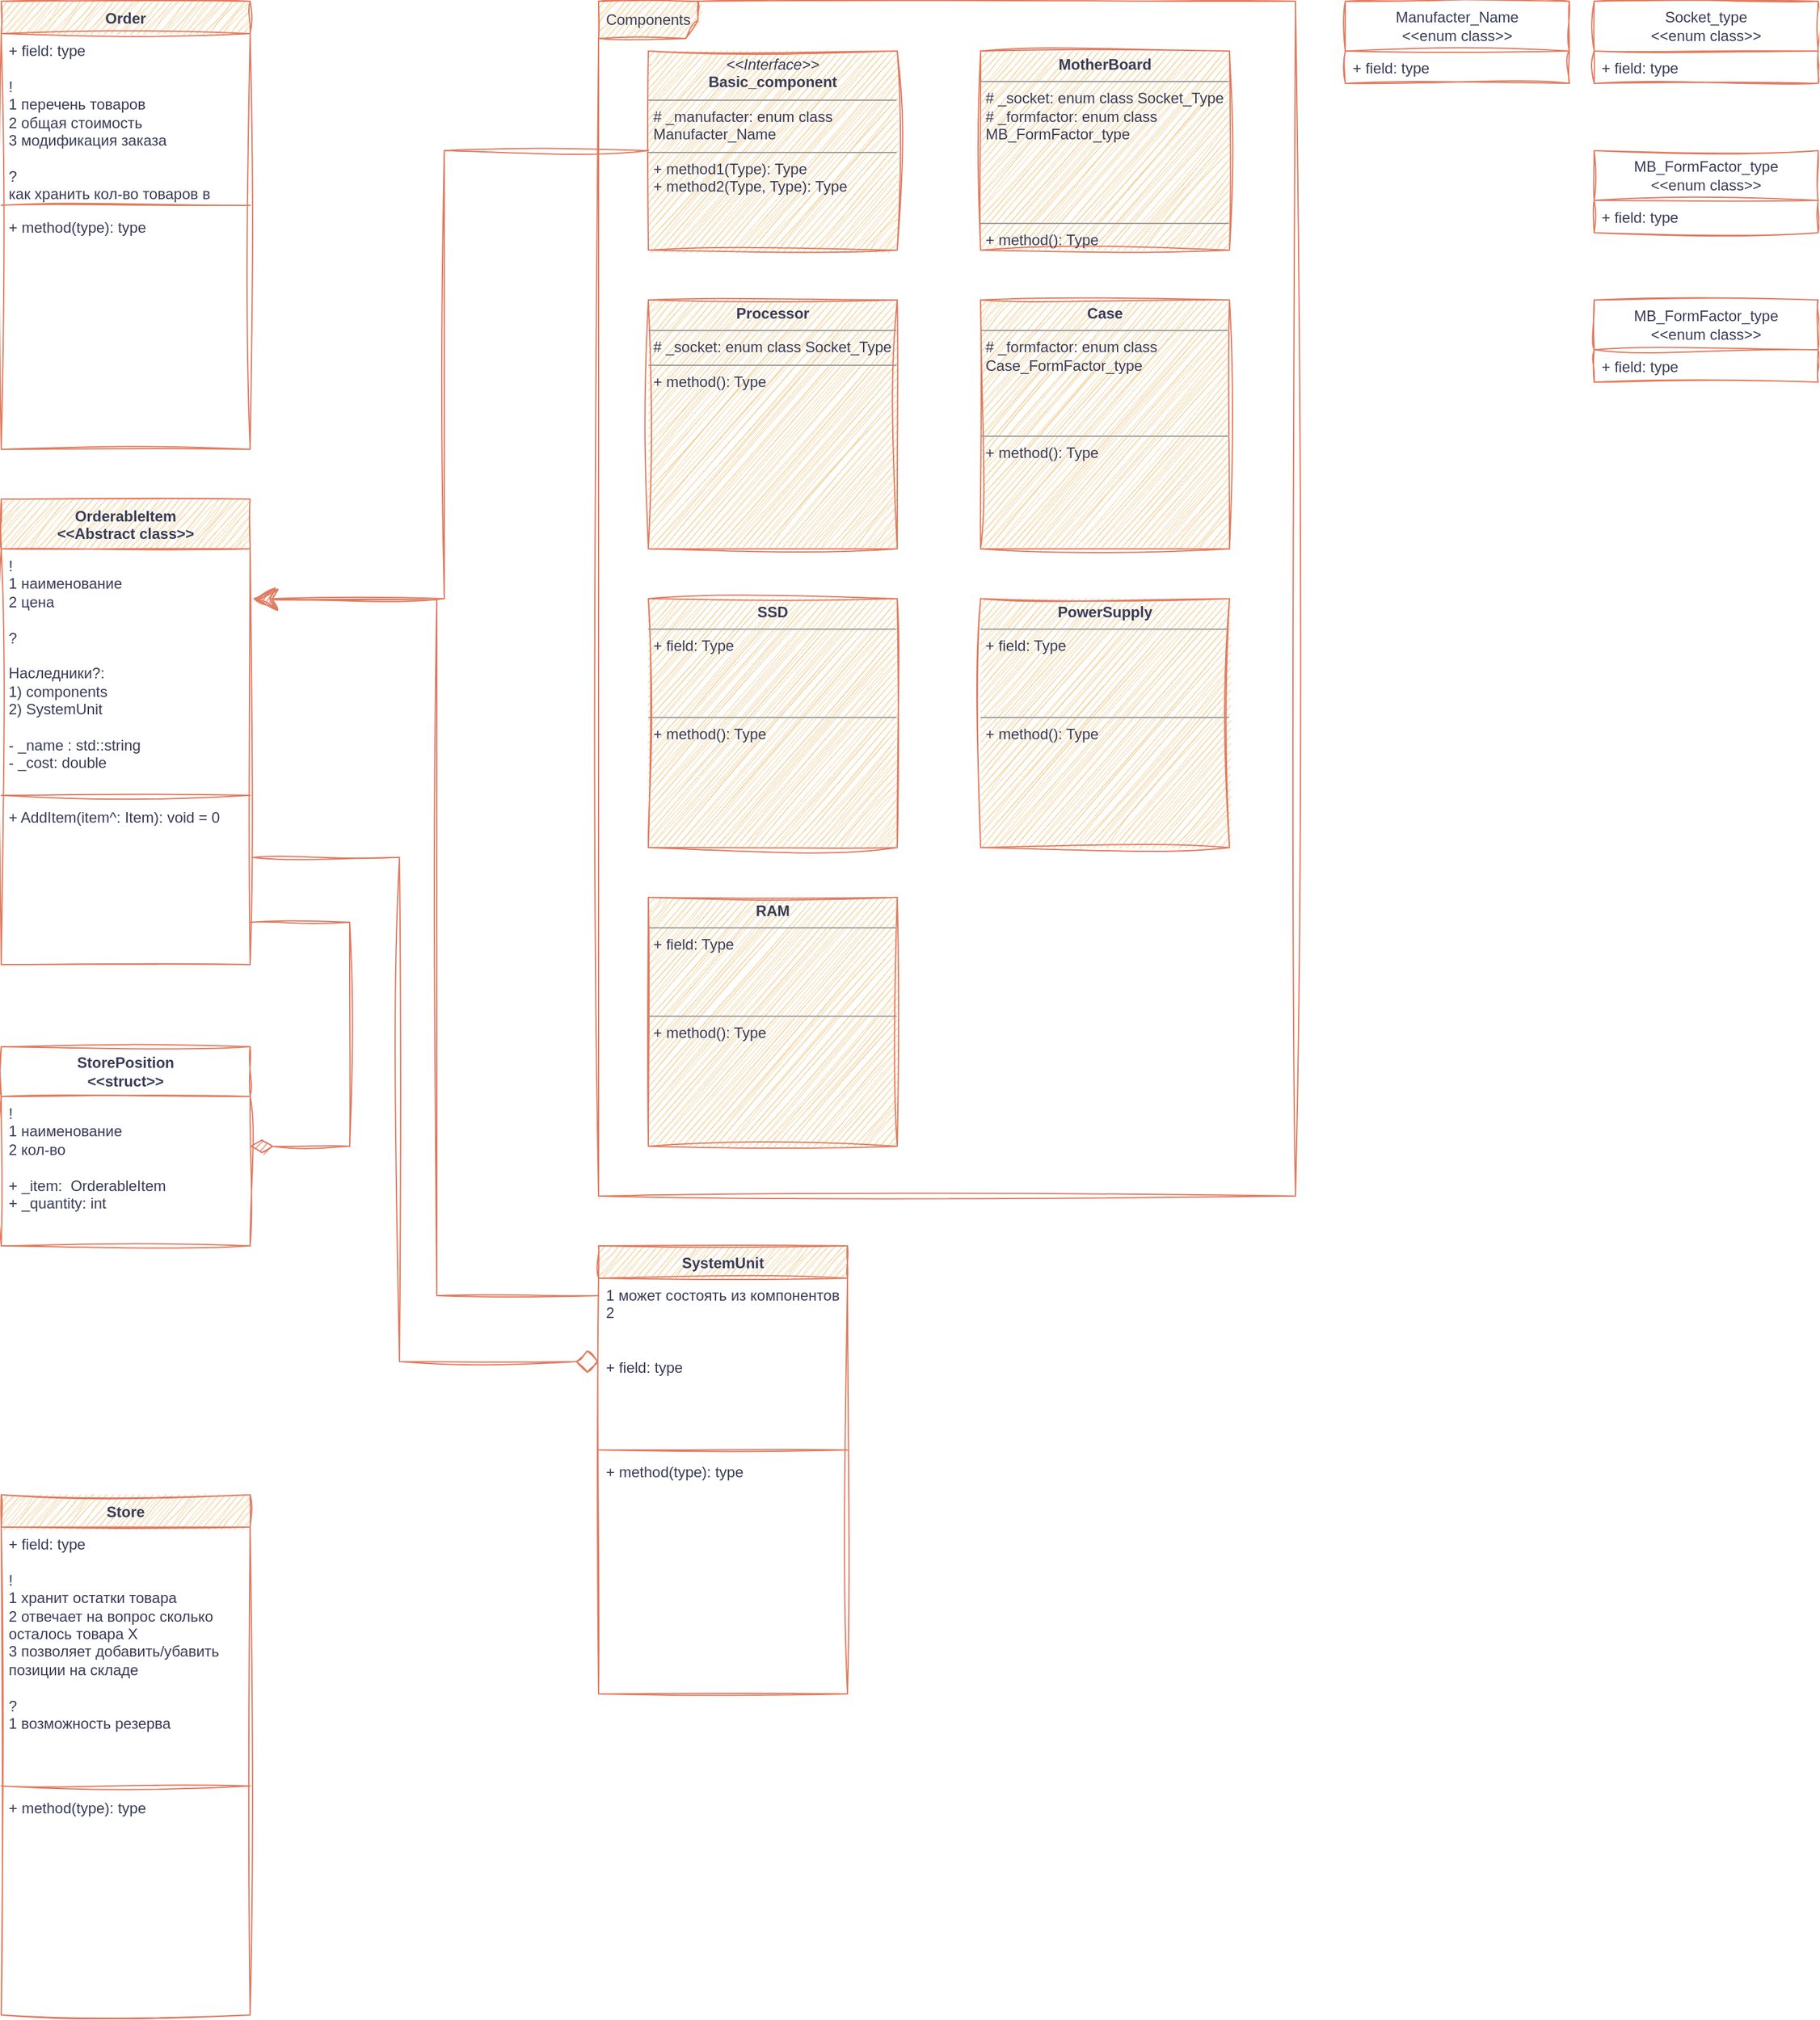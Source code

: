 <mxfile version="21.6.9" type="device">
  <diagram name="Страница — 1" id="ct8XRAHb-_qjnION0fCu">
    <mxGraphModel dx="1434" dy="758" grid="1" gridSize="10" guides="1" tooltips="1" connect="1" arrows="1" fold="1" page="1" pageScale="1" pageWidth="827" pageHeight="1169" math="0" shadow="0">
      <root>
        <mxCell id="0" />
        <mxCell id="1" parent="0" />
        <mxCell id="Ew_sux_9mfvikjaGjjh8-1" value="Components" style="shape=umlFrame;whiteSpace=wrap;html=1;pointerEvents=0;width=80;height=30;sketch=1;curveFitting=1;jiggle=2;labelBackgroundColor=none;fillColor=#F2CC8F;strokeColor=#E07A5F;fontColor=#393C56;" vertex="1" parent="1">
          <mxGeometry x="520" y="40" width="560" height="960" as="geometry" />
        </mxCell>
        <mxCell id="aCvdS3mQkPpRMBMk8112-32" value="" style="edgeStyle=orthogonalEdgeStyle;rounded=0;sketch=1;hachureGap=4;jiggle=2;curveFitting=1;orthogonalLoop=1;jettySize=auto;html=1;strokeColor=#E07A5F;fontFamily=Architects Daughter;fontSource=https%3A%2F%2Ffonts.googleapis.com%2Fcss%3Ffamily%3DArchitects%2BDaughter;fontSize=16;fontColor=#393C56;fillColor=#F2CC8F;entryX=1.01;entryY=0.206;entryDx=0;entryDy=0;entryPerimeter=0;exitX=0;exitY=0.5;exitDx=0;exitDy=0;endSize=16;" edge="1" parent="1" source="Ew_sux_9mfvikjaGjjh8-2" target="aCvdS3mQkPpRMBMk8112-7">
          <mxGeometry relative="1" as="geometry">
            <mxPoint x="260" y="478.878" as="targetPoint" />
            <mxPoint x="596" y="200" as="sourcePoint" />
            <Array as="points">
              <mxPoint x="396" y="160" />
              <mxPoint x="396" y="520" />
            </Array>
          </mxGeometry>
        </mxCell>
        <mxCell id="Ew_sux_9mfvikjaGjjh8-2" value="&lt;p style=&quot;margin:0px;margin-top:4px;text-align:center;&quot;&gt;&lt;i&gt;&amp;lt;&amp;lt;Interface&amp;gt;&amp;gt;&lt;/i&gt;&lt;br&gt;&lt;b&gt;Basic_component&lt;/b&gt;&lt;/p&gt;&lt;hr size=&quot;1&quot;&gt;&lt;p style=&quot;margin:0px;margin-left:4px;&quot;&gt;# _manufacter: enum class Manufacter_Name&lt;br&gt;&lt;/p&gt;&lt;hr size=&quot;1&quot;&gt;&lt;p style=&quot;margin:0px;margin-left:4px;&quot;&gt;+ method1(Type): Type&lt;br&gt;+ method2(Type, Type): Type&lt;/p&gt;" style="verticalAlign=top;align=left;overflow=fill;fontSize=12;fontFamily=Helvetica;html=1;whiteSpace=wrap;sketch=1;curveFitting=1;jiggle=2;labelBackgroundColor=none;fillColor=#F2CC8F;strokeColor=#E07A5F;fontColor=#393C56;" vertex="1" parent="1">
          <mxGeometry x="560" y="80" width="200" height="160" as="geometry" />
        </mxCell>
        <mxCell id="aCvdS3mQkPpRMBMk8112-33" value="" style="edgeStyle=orthogonalEdgeStyle;rounded=0;sketch=1;hachureGap=4;jiggle=2;curveFitting=1;orthogonalLoop=1;jettySize=auto;html=1;strokeColor=#E07A5F;fontFamily=Architects Daughter;fontSource=https%3A%2F%2Ffonts.googleapis.com%2Fcss%3Ffamily%3DArchitects%2BDaughter;fontSize=16;fontColor=#393C56;fillColor=#F2CC8F;entryX=1.02;entryY=0.211;entryDx=0;entryDy=0;entryPerimeter=0;endSize=16;" edge="1" parent="1" source="Ew_sux_9mfvikjaGjjh8-3" target="aCvdS3mQkPpRMBMk8112-7">
          <mxGeometry relative="1" as="geometry">
            <mxPoint x="440" y="1220" as="targetPoint" />
            <Array as="points">
              <mxPoint x="390" y="1080" />
              <mxPoint x="390" y="521" />
            </Array>
          </mxGeometry>
        </mxCell>
        <mxCell id="Ew_sux_9mfvikjaGjjh8-3" value="SystemUnit" style="swimlane;fontStyle=1;align=center;verticalAlign=top;childLayout=stackLayout;horizontal=1;startSize=26;horizontalStack=0;resizeParent=1;resizeParentMax=0;resizeLast=0;collapsible=1;marginBottom=0;whiteSpace=wrap;html=1;sketch=1;curveFitting=1;jiggle=2;labelBackgroundColor=none;fillColor=#F2CC8F;strokeColor=#E07A5F;fontColor=#393C56;" vertex="1" parent="1">
          <mxGeometry x="520" y="1040" width="200" height="360" as="geometry">
            <mxRectangle x="170" y="220" width="100" height="30" as="alternateBounds" />
          </mxGeometry>
        </mxCell>
        <mxCell id="Ew_sux_9mfvikjaGjjh8-4" value="1 может состоять из компонентов&lt;br&gt;2&amp;nbsp;&lt;br&gt;&lt;br&gt;&lt;br&gt;+ field: type&lt;br&gt;" style="text;strokeColor=none;fillColor=none;align=left;verticalAlign=top;spacingLeft=4;spacingRight=4;overflow=hidden;rotatable=0;points=[[0,0.5],[1,0.5]];portConstraint=eastwest;whiteSpace=wrap;html=1;sketch=1;curveFitting=1;jiggle=2;labelBackgroundColor=none;fontColor=#393C56;" vertex="1" parent="Ew_sux_9mfvikjaGjjh8-3">
          <mxGeometry y="26" width="200" height="134" as="geometry" />
        </mxCell>
        <mxCell id="Ew_sux_9mfvikjaGjjh8-5" value="" style="line;strokeWidth=1;fillColor=none;align=left;verticalAlign=middle;spacingTop=-1;spacingLeft=3;spacingRight=3;rotatable=0;labelPosition=right;points=[];portConstraint=eastwest;strokeColor=#E07A5F;sketch=1;curveFitting=1;jiggle=2;labelBackgroundColor=none;fontColor=#393C56;" vertex="1" parent="Ew_sux_9mfvikjaGjjh8-3">
          <mxGeometry y="160" width="200" height="8" as="geometry" />
        </mxCell>
        <mxCell id="Ew_sux_9mfvikjaGjjh8-6" value="+ method(type): type" style="text;strokeColor=none;fillColor=none;align=left;verticalAlign=top;spacingLeft=4;spacingRight=4;overflow=hidden;rotatable=0;points=[[0,0.5],[1,0.5]];portConstraint=eastwest;whiteSpace=wrap;html=1;sketch=1;curveFitting=1;jiggle=2;labelBackgroundColor=none;fontColor=#393C56;" vertex="1" parent="Ew_sux_9mfvikjaGjjh8-3">
          <mxGeometry y="168" width="200" height="192" as="geometry" />
        </mxCell>
        <mxCell id="Ew_sux_9mfvikjaGjjh8-7" value="&lt;p style=&quot;margin:0px;margin-top:4px;text-align:center;&quot;&gt;&lt;b&gt;Processor&lt;/b&gt;&lt;/p&gt;&lt;hr size=&quot;1&quot;&gt;&lt;p style=&quot;margin:0px;margin-left:4px;&quot;&gt;# _socket: enum class Socket_Type&lt;br&gt;&lt;/p&gt;&lt;hr size=&quot;1&quot;&gt;&lt;p style=&quot;margin:0px;margin-left:4px;&quot;&gt;+ method(): Type&lt;/p&gt;" style="verticalAlign=top;align=left;overflow=fill;fontSize=12;fontFamily=Helvetica;html=1;whiteSpace=wrap;sketch=1;curveFitting=1;jiggle=2;labelBackgroundColor=none;fillColor=#F2CC8F;strokeColor=#E07A5F;fontColor=#393C56;" vertex="1" parent="1">
          <mxGeometry x="560" y="280" width="200" height="200" as="geometry" />
        </mxCell>
        <mxCell id="aCvdS3mQkPpRMBMk8112-1" value="&lt;p style=&quot;margin:0px;margin-top:4px;text-align:center;&quot;&gt;&lt;b&gt;SSD&lt;/b&gt;&lt;/p&gt;&lt;hr size=&quot;1&quot;&gt;&lt;p style=&quot;margin:0px;margin-left:4px;&quot;&gt;+ field: Type&lt;/p&gt;&lt;p style=&quot;margin:0px;margin-left:4px;&quot;&gt;&lt;br&gt;&lt;/p&gt;&lt;p style=&quot;margin:0px;margin-left:4px;&quot;&gt;&lt;br&gt;&lt;/p&gt;&lt;p style=&quot;margin:0px;margin-left:4px;&quot;&gt;&lt;br&gt;&lt;/p&gt;&lt;hr size=&quot;1&quot;&gt;&lt;p style=&quot;margin:0px;margin-left:4px;&quot;&gt;+ method(): Type&lt;/p&gt;" style="verticalAlign=top;align=left;overflow=fill;fontSize=12;fontFamily=Helvetica;html=1;whiteSpace=wrap;sketch=1;curveFitting=1;jiggle=2;labelBackgroundColor=none;fillColor=#F2CC8F;strokeColor=#E07A5F;fontColor=#393C56;" vertex="1" parent="1">
          <mxGeometry x="560" y="520" width="200" height="200" as="geometry" />
        </mxCell>
        <mxCell id="aCvdS3mQkPpRMBMk8112-2" value="&lt;p style=&quot;margin:0px;margin-top:4px;text-align:center;&quot;&gt;&lt;b&gt;RAM&lt;/b&gt;&lt;/p&gt;&lt;hr size=&quot;1&quot;&gt;&lt;p style=&quot;margin:0px;margin-left:4px;&quot;&gt;+ field: Type&lt;/p&gt;&lt;p style=&quot;margin:0px;margin-left:4px;&quot;&gt;&lt;br&gt;&lt;/p&gt;&lt;p style=&quot;margin:0px;margin-left:4px;&quot;&gt;&lt;br&gt;&lt;/p&gt;&lt;p style=&quot;margin:0px;margin-left:4px;&quot;&gt;&lt;br&gt;&lt;/p&gt;&lt;hr size=&quot;1&quot;&gt;&lt;p style=&quot;margin:0px;margin-left:4px;&quot;&gt;+ method(): Type&lt;/p&gt;" style="verticalAlign=top;align=left;overflow=fill;fontSize=12;fontFamily=Helvetica;html=1;whiteSpace=wrap;sketch=1;curveFitting=1;jiggle=2;labelBackgroundColor=none;fillColor=#F2CC8F;strokeColor=#E07A5F;fontColor=#393C56;" vertex="1" parent="1">
          <mxGeometry x="560" y="760" width="200" height="200" as="geometry" />
        </mxCell>
        <mxCell id="aCvdS3mQkPpRMBMk8112-3" value="&lt;p style=&quot;margin:0px;margin-top:4px;text-align:center;&quot;&gt;&lt;b&gt;MotherBoard&lt;/b&gt;&lt;/p&gt;&lt;hr size=&quot;1&quot;&gt;&lt;p style=&quot;margin:0px;margin-left:4px;&quot;&gt;# _socket: enum class Socket_Type&lt;/p&gt;&lt;p style=&quot;margin:0px;margin-left:4px;&quot;&gt;# _formfactor: enum class MB_FormFactor_type&lt;/p&gt;&lt;br style=&quot;border-color: var(--border-color); text-align: center;&quot;&gt;&lt;br&gt;&lt;p style=&quot;margin:0px;margin-left:4px;&quot;&gt;&lt;br&gt;&lt;/p&gt;&lt;p style=&quot;margin:0px;margin-left:4px;&quot;&gt;&lt;br&gt;&lt;/p&gt;&lt;hr size=&quot;1&quot;&gt;&lt;p style=&quot;margin:0px;margin-left:4px;&quot;&gt;+ method(): Type&lt;/p&gt;" style="verticalAlign=top;align=left;overflow=fill;fontSize=12;fontFamily=Helvetica;html=1;whiteSpace=wrap;sketch=1;curveFitting=1;jiggle=2;labelBackgroundColor=none;fillColor=#F2CC8F;strokeColor=#E07A5F;fontColor=#393C56;" vertex="1" parent="1">
          <mxGeometry x="827" y="80" width="200" height="160" as="geometry" />
        </mxCell>
        <mxCell id="aCvdS3mQkPpRMBMk8112-4" value="&lt;p style=&quot;margin:0px;margin-top:4px;text-align:center;&quot;&gt;&lt;b&gt;Case&lt;/b&gt;&lt;/p&gt;&lt;hr size=&quot;1&quot;&gt;&lt;p style=&quot;margin:0px;margin-left:4px;&quot;&gt;# _formfactor: enum class Case_FormFactor_type&lt;br&gt;&lt;/p&gt;&lt;p style=&quot;margin:0px;margin-left:4px;&quot;&gt;&lt;br&gt;&lt;/p&gt;&lt;p style=&quot;margin:0px;margin-left:4px;&quot;&gt;&lt;br&gt;&lt;/p&gt;&lt;p style=&quot;margin:0px;margin-left:4px;&quot;&gt;&lt;br&gt;&lt;/p&gt;&lt;hr size=&quot;1&quot;&gt;&lt;p style=&quot;margin:0px;margin-left:4px;&quot;&gt;+ method(): Type&lt;/p&gt;" style="verticalAlign=top;align=left;overflow=fill;fontSize=12;fontFamily=Helvetica;html=1;whiteSpace=wrap;sketch=1;curveFitting=1;jiggle=2;labelBackgroundColor=none;fillColor=#F2CC8F;strokeColor=#E07A5F;fontColor=#393C56;" vertex="1" parent="1">
          <mxGeometry x="827" y="280" width="200" height="200" as="geometry" />
        </mxCell>
        <mxCell id="aCvdS3mQkPpRMBMk8112-5" value="&lt;p style=&quot;margin:0px;margin-top:4px;text-align:center;&quot;&gt;&lt;b&gt;PowerSupply&lt;/b&gt;&lt;/p&gt;&lt;hr size=&quot;1&quot;&gt;&lt;p style=&quot;margin:0px;margin-left:4px;&quot;&gt;+ field: Type&lt;/p&gt;&lt;p style=&quot;margin:0px;margin-left:4px;&quot;&gt;&lt;br&gt;&lt;/p&gt;&lt;p style=&quot;margin:0px;margin-left:4px;&quot;&gt;&lt;br&gt;&lt;/p&gt;&lt;p style=&quot;margin:0px;margin-left:4px;&quot;&gt;&lt;br&gt;&lt;/p&gt;&lt;hr size=&quot;1&quot;&gt;&lt;p style=&quot;margin:0px;margin-left:4px;&quot;&gt;+ method(): Type&lt;/p&gt;" style="verticalAlign=top;align=left;overflow=fill;fontSize=12;fontFamily=Helvetica;html=1;whiteSpace=wrap;sketch=1;curveFitting=1;jiggle=2;labelBackgroundColor=none;fillColor=#F2CC8F;strokeColor=#E07A5F;fontColor=#393C56;" vertex="1" parent="1">
          <mxGeometry x="827" y="520" width="200" height="200" as="geometry" />
        </mxCell>
        <mxCell id="aCvdS3mQkPpRMBMk8112-31" value="" style="edgeStyle=orthogonalEdgeStyle;rounded=0;orthogonalLoop=1;jettySize=auto;html=1;endArrow=diamondThin;endFill=1;strokeWidth=1;endSize=16;sketch=1;curveFitting=1;jiggle=2;labelBackgroundColor=none;strokeColor=#E07A5F;fontColor=default;" edge="1" parent="1" source="aCvdS3mQkPpRMBMk8112-6" target="aCvdS3mQkPpRMBMk8112-29">
          <mxGeometry relative="1" as="geometry">
            <mxPoint x="320" y="620" as="targetPoint" />
            <Array as="points">
              <mxPoint x="320" y="780" />
              <mxPoint x="320" y="960" />
            </Array>
          </mxGeometry>
        </mxCell>
        <mxCell id="aCvdS3mQkPpRMBMk8112-35" value="" style="edgeStyle=orthogonalEdgeStyle;rounded=0;sketch=1;hachureGap=4;jiggle=2;curveFitting=1;orthogonalLoop=1;jettySize=auto;html=1;strokeColor=#E07A5F;fontFamily=Architects Daughter;fontSource=https%3A%2F%2Ffonts.googleapis.com%2Fcss%3Ffamily%3DArchitects%2BDaughter;fontSize=16;fontColor=#393C56;fillColor=#F2CC8F;exitX=1.01;exitY=0.348;exitDx=0;exitDy=0;exitPerimeter=0;entryX=0;entryY=0.5;entryDx=0;entryDy=0;elbow=vertical;endArrow=diamond;endFill=0;startSize=16;endSize=16;" edge="1" parent="1" source="aCvdS3mQkPpRMBMk8112-9" target="Ew_sux_9mfvikjaGjjh8-4">
          <mxGeometry relative="1" as="geometry">
            <mxPoint x="320" y="627" as="targetPoint" />
            <Array as="points">
              <mxPoint x="360" y="728" />
              <mxPoint x="360" y="1133" />
            </Array>
          </mxGeometry>
        </mxCell>
        <mxCell id="aCvdS3mQkPpRMBMk8112-6" value="OrderableItem&lt;br&gt;&amp;lt;&amp;lt;Abstract class&amp;gt;&amp;gt;" style="swimlane;fontStyle=1;align=center;verticalAlign=top;childLayout=stackLayout;horizontal=1;startSize=40;horizontalStack=0;resizeParent=1;resizeParentMax=0;resizeLast=0;collapsible=1;marginBottom=0;whiteSpace=wrap;html=1;sketch=1;curveFitting=1;jiggle=2;labelBackgroundColor=none;fillColor=#F2CC8F;strokeColor=#E07A5F;fontColor=#393C56;" vertex="1" parent="1">
          <mxGeometry x="40" y="440" width="200" height="374" as="geometry">
            <mxRectangle x="170" y="220" width="100" height="30" as="alternateBounds" />
          </mxGeometry>
        </mxCell>
        <mxCell id="aCvdS3mQkPpRMBMk8112-7" value="!&lt;br&gt;1 наименование&lt;br&gt;2 цена&lt;br&gt;&lt;br&gt;?&lt;br&gt;&lt;br&gt;Наследники?:&lt;br&gt;1) components&lt;br&gt;2) SystemUnit&lt;br&gt;&lt;br&gt;- _name : std::string&lt;br&gt;- _cost: double" style="text;strokeColor=none;fillColor=none;align=left;verticalAlign=top;spacingLeft=4;spacingRight=4;overflow=hidden;rotatable=0;points=[[0,0.5],[1,0.5]];portConstraint=eastwest;whiteSpace=wrap;html=1;sketch=1;curveFitting=1;jiggle=2;labelBackgroundColor=none;fontColor=#393C56;" vertex="1" parent="aCvdS3mQkPpRMBMk8112-6">
          <mxGeometry y="40" width="200" height="194" as="geometry" />
        </mxCell>
        <mxCell id="aCvdS3mQkPpRMBMk8112-8" value="" style="line;strokeWidth=1;fillColor=none;align=left;verticalAlign=middle;spacingTop=-1;spacingLeft=3;spacingRight=3;rotatable=0;labelPosition=right;points=[];portConstraint=eastwest;strokeColor=#E07A5F;sketch=1;curveFitting=1;jiggle=2;labelBackgroundColor=none;fontColor=#393C56;" vertex="1" parent="aCvdS3mQkPpRMBMk8112-6">
          <mxGeometry y="234" width="200" height="8" as="geometry" />
        </mxCell>
        <mxCell id="aCvdS3mQkPpRMBMk8112-9" value="+ AddItem(item^: Item): void = 0" style="text;strokeColor=none;fillColor=none;align=left;verticalAlign=top;spacingLeft=4;spacingRight=4;overflow=hidden;rotatable=0;points=[[0,0.5],[1,0.5]];portConstraint=eastwest;whiteSpace=wrap;html=1;sketch=1;curveFitting=1;jiggle=2;labelBackgroundColor=none;fontColor=#393C56;" vertex="1" parent="aCvdS3mQkPpRMBMk8112-6">
          <mxGeometry y="242" width="200" height="132" as="geometry" />
        </mxCell>
        <mxCell id="aCvdS3mQkPpRMBMk8112-10" value="Order" style="swimlane;fontStyle=1;align=center;verticalAlign=top;childLayout=stackLayout;horizontal=1;startSize=26;horizontalStack=0;resizeParent=1;resizeParentMax=0;resizeLast=0;collapsible=1;marginBottom=0;whiteSpace=wrap;html=1;sketch=1;curveFitting=1;jiggle=2;labelBackgroundColor=none;fillColor=#F2CC8F;strokeColor=#E07A5F;fontColor=#393C56;" vertex="1" parent="1">
          <mxGeometry x="40" y="40" width="200" height="360" as="geometry">
            <mxRectangle x="170" y="220" width="100" height="30" as="alternateBounds" />
          </mxGeometry>
        </mxCell>
        <mxCell id="aCvdS3mQkPpRMBMk8112-11" value="+ field: type&lt;br&gt;&lt;br&gt;!&lt;br&gt;1 перечень товаров&lt;br&gt;2 общая стоимость&lt;br&gt;3 модификация заказа&lt;br&gt;&lt;br&gt;?&lt;br&gt;как хранить кол-во товаров в заказе" style="text;strokeColor=none;fillColor=none;align=left;verticalAlign=top;spacingLeft=4;spacingRight=4;overflow=hidden;rotatable=0;points=[[0,0.5],[1,0.5]];portConstraint=eastwest;whiteSpace=wrap;html=1;sketch=1;curveFitting=1;jiggle=2;labelBackgroundColor=none;fontColor=#393C56;" vertex="1" parent="aCvdS3mQkPpRMBMk8112-10">
          <mxGeometry y="26" width="200" height="134" as="geometry" />
        </mxCell>
        <mxCell id="aCvdS3mQkPpRMBMk8112-12" value="" style="line;strokeWidth=1;fillColor=none;align=left;verticalAlign=middle;spacingTop=-1;spacingLeft=3;spacingRight=3;rotatable=0;labelPosition=right;points=[];portConstraint=eastwest;strokeColor=#E07A5F;sketch=1;curveFitting=1;jiggle=2;labelBackgroundColor=none;fontColor=#393C56;" vertex="1" parent="aCvdS3mQkPpRMBMk8112-10">
          <mxGeometry y="160" width="200" height="8" as="geometry" />
        </mxCell>
        <mxCell id="aCvdS3mQkPpRMBMk8112-13" value="+ method(type): type" style="text;strokeColor=none;fillColor=none;align=left;verticalAlign=top;spacingLeft=4;spacingRight=4;overflow=hidden;rotatable=0;points=[[0,0.5],[1,0.5]];portConstraint=eastwest;whiteSpace=wrap;html=1;sketch=1;curveFitting=1;jiggle=2;labelBackgroundColor=none;fontColor=#393C56;" vertex="1" parent="aCvdS3mQkPpRMBMk8112-10">
          <mxGeometry y="168" width="200" height="192" as="geometry" />
        </mxCell>
        <mxCell id="aCvdS3mQkPpRMBMk8112-14" value="Manufacter_Name&lt;br&gt;&amp;lt;&amp;lt;enum class&amp;gt;&amp;gt;" style="swimlane;fontStyle=0;childLayout=stackLayout;horizontal=1;startSize=40;fillColor=none;horizontalStack=0;resizeParent=1;resizeParentMax=0;resizeLast=0;collapsible=1;marginBottom=0;whiteSpace=wrap;html=1;sketch=1;curveFitting=1;jiggle=2;labelBackgroundColor=none;strokeColor=#E07A5F;fontColor=#393C56;" vertex="1" parent="1">
          <mxGeometry x="1120" y="40" width="180" height="66" as="geometry">
            <mxRectangle x="1120" y="40" width="140" height="40" as="alternateBounds" />
          </mxGeometry>
        </mxCell>
        <mxCell id="aCvdS3mQkPpRMBMk8112-17" value="+ field: type" style="text;strokeColor=none;fillColor=none;align=left;verticalAlign=top;spacingLeft=4;spacingRight=4;overflow=hidden;rotatable=0;points=[[0,0.5],[1,0.5]];portConstraint=eastwest;whiteSpace=wrap;html=1;sketch=1;curveFitting=1;jiggle=2;labelBackgroundColor=none;fontColor=#393C56;" vertex="1" parent="aCvdS3mQkPpRMBMk8112-14">
          <mxGeometry y="40" width="180" height="26" as="geometry" />
        </mxCell>
        <mxCell id="aCvdS3mQkPpRMBMk8112-18" value="Socket_type&lt;br&gt;&amp;lt;&amp;lt;enum class&amp;gt;&amp;gt;" style="swimlane;fontStyle=0;childLayout=stackLayout;horizontal=1;startSize=40;fillColor=none;horizontalStack=0;resizeParent=1;resizeParentMax=0;resizeLast=0;collapsible=1;marginBottom=0;whiteSpace=wrap;html=1;sketch=1;curveFitting=1;jiggle=2;labelBackgroundColor=none;strokeColor=#E07A5F;fontColor=#393C56;" vertex="1" parent="1">
          <mxGeometry x="1320" y="40" width="180" height="66" as="geometry">
            <mxRectangle x="1120" y="40" width="140" height="40" as="alternateBounds" />
          </mxGeometry>
        </mxCell>
        <mxCell id="aCvdS3mQkPpRMBMk8112-19" value="+ field: type" style="text;strokeColor=none;fillColor=none;align=left;verticalAlign=top;spacingLeft=4;spacingRight=4;overflow=hidden;rotatable=0;points=[[0,0.5],[1,0.5]];portConstraint=eastwest;whiteSpace=wrap;html=1;sketch=1;curveFitting=1;jiggle=2;labelBackgroundColor=none;fontColor=#393C56;" vertex="1" parent="aCvdS3mQkPpRMBMk8112-18">
          <mxGeometry y="40" width="180" height="26" as="geometry" />
        </mxCell>
        <mxCell id="aCvdS3mQkPpRMBMk8112-20" value="MB_FormFactor_type&lt;br&gt;&amp;lt;&amp;lt;enum class&amp;gt;&amp;gt;" style="swimlane;fontStyle=0;childLayout=stackLayout;horizontal=1;startSize=40;fillColor=none;horizontalStack=0;resizeParent=1;resizeParentMax=0;resizeLast=0;collapsible=1;marginBottom=0;whiteSpace=wrap;html=1;sketch=1;curveFitting=1;jiggle=2;labelBackgroundColor=none;strokeColor=#E07A5F;fontColor=#393C56;" vertex="1" parent="1">
          <mxGeometry x="1320" y="160" width="180" height="66" as="geometry">
            <mxRectangle x="1120" y="40" width="140" height="40" as="alternateBounds" />
          </mxGeometry>
        </mxCell>
        <mxCell id="aCvdS3mQkPpRMBMk8112-21" value="+ field: type" style="text;strokeColor=none;fillColor=none;align=left;verticalAlign=top;spacingLeft=4;spacingRight=4;overflow=hidden;rotatable=0;points=[[0,0.5],[1,0.5]];portConstraint=eastwest;whiteSpace=wrap;html=1;sketch=1;curveFitting=1;jiggle=2;labelBackgroundColor=none;fontColor=#393C56;" vertex="1" parent="aCvdS3mQkPpRMBMk8112-20">
          <mxGeometry y="40" width="180" height="26" as="geometry" />
        </mxCell>
        <mxCell id="aCvdS3mQkPpRMBMk8112-22" value="MB_FormFactor_type&lt;br&gt;&amp;lt;&amp;lt;enum class&amp;gt;&amp;gt;" style="swimlane;fontStyle=0;childLayout=stackLayout;horizontal=1;startSize=40;fillColor=none;horizontalStack=0;resizeParent=1;resizeParentMax=0;resizeLast=0;collapsible=1;marginBottom=0;whiteSpace=wrap;html=1;sketch=1;curveFitting=1;jiggle=2;labelBackgroundColor=none;strokeColor=#E07A5F;fontColor=#393C56;" vertex="1" parent="1">
          <mxGeometry x="1320" y="280" width="180" height="66" as="geometry">
            <mxRectangle x="1120" y="40" width="140" height="40" as="alternateBounds" />
          </mxGeometry>
        </mxCell>
        <mxCell id="aCvdS3mQkPpRMBMk8112-23" value="+ field: type" style="text;strokeColor=none;fillColor=none;align=left;verticalAlign=top;spacingLeft=4;spacingRight=4;overflow=hidden;rotatable=0;points=[[0,0.5],[1,0.5]];portConstraint=eastwest;whiteSpace=wrap;html=1;sketch=1;curveFitting=1;jiggle=2;labelBackgroundColor=none;fontColor=#393C56;" vertex="1" parent="aCvdS3mQkPpRMBMk8112-22">
          <mxGeometry y="40" width="180" height="26" as="geometry" />
        </mxCell>
        <mxCell id="aCvdS3mQkPpRMBMk8112-24" value="Store" style="swimlane;fontStyle=1;align=center;verticalAlign=top;childLayout=stackLayout;horizontal=1;startSize=26;horizontalStack=0;resizeParent=1;resizeParentMax=0;resizeLast=0;collapsible=1;marginBottom=0;whiteSpace=wrap;html=1;sketch=1;curveFitting=1;jiggle=2;labelBackgroundColor=none;fillColor=#F2CC8F;strokeColor=#E07A5F;fontColor=#393C56;" vertex="1" parent="1">
          <mxGeometry x="40" y="1240" width="200" height="418" as="geometry">
            <mxRectangle x="170" y="220" width="100" height="30" as="alternateBounds" />
          </mxGeometry>
        </mxCell>
        <mxCell id="aCvdS3mQkPpRMBMk8112-25" value="+ field: type&lt;br&gt;&lt;br&gt;!&lt;br&gt;1 хранит остатки товара&lt;br&gt;2 отвечает на вопрос сколько осталось товара Х&lt;br&gt;3 позволяет добавить/убавить позиции на складе&lt;br&gt;&lt;br&gt;?&lt;br&gt;1 возможность резерва" style="text;strokeColor=none;fillColor=none;align=left;verticalAlign=top;spacingLeft=4;spacingRight=4;overflow=hidden;rotatable=0;points=[[0,0.5],[1,0.5]];portConstraint=eastwest;whiteSpace=wrap;html=1;sketch=1;curveFitting=1;jiggle=2;labelBackgroundColor=none;fontColor=#393C56;" vertex="1" parent="aCvdS3mQkPpRMBMk8112-24">
          <mxGeometry y="26" width="200" height="204" as="geometry" />
        </mxCell>
        <mxCell id="aCvdS3mQkPpRMBMk8112-26" value="" style="line;strokeWidth=1;fillColor=none;align=left;verticalAlign=middle;spacingTop=-1;spacingLeft=3;spacingRight=3;rotatable=0;labelPosition=right;points=[];portConstraint=eastwest;strokeColor=#E07A5F;sketch=1;curveFitting=1;jiggle=2;labelBackgroundColor=none;fontColor=#393C56;" vertex="1" parent="aCvdS3mQkPpRMBMk8112-24">
          <mxGeometry y="230" width="200" height="8" as="geometry" />
        </mxCell>
        <mxCell id="aCvdS3mQkPpRMBMk8112-27" value="+ method(type): type" style="text;strokeColor=none;fillColor=none;align=left;verticalAlign=top;spacingLeft=4;spacingRight=4;overflow=hidden;rotatable=0;points=[[0,0.5],[1,0.5]];portConstraint=eastwest;whiteSpace=wrap;html=1;sketch=1;curveFitting=1;jiggle=2;labelBackgroundColor=none;fontColor=#393C56;" vertex="1" parent="aCvdS3mQkPpRMBMk8112-24">
          <mxGeometry y="238" width="200" height="180" as="geometry" />
        </mxCell>
        <mxCell id="aCvdS3mQkPpRMBMk8112-28" value="&lt;b&gt;StorePosition&lt;br&gt;&amp;lt;&amp;lt;struct&amp;gt;&amp;gt;&lt;/b&gt;" style="swimlane;fontStyle=0;childLayout=stackLayout;horizontal=1;startSize=40;fillColor=none;horizontalStack=0;resizeParent=1;resizeParentMax=0;resizeLast=0;collapsible=1;marginBottom=0;whiteSpace=wrap;html=1;sketch=1;curveFitting=1;jiggle=2;labelBackgroundColor=none;strokeColor=#E07A5F;fontColor=#393C56;" vertex="1" parent="1">
          <mxGeometry x="40" y="880" width="200" height="160" as="geometry">
            <mxRectangle x="1120" y="40" width="140" height="40" as="alternateBounds" />
          </mxGeometry>
        </mxCell>
        <mxCell id="aCvdS3mQkPpRMBMk8112-29" value="!&lt;br&gt;1 наименование&lt;br&gt;2 кол-во&lt;br&gt;&lt;br&gt;+ _item:&amp;nbsp; OrderableItem&lt;br&gt;+ _quantity: int" style="text;strokeColor=none;fillColor=none;align=left;verticalAlign=top;spacingLeft=4;spacingRight=4;overflow=hidden;rotatable=0;points=[[0,0.5],[1,0.5]];portConstraint=eastwest;whiteSpace=wrap;html=1;sketch=1;curveFitting=1;jiggle=2;labelBackgroundColor=none;fontColor=#393C56;" vertex="1" parent="aCvdS3mQkPpRMBMk8112-28">
          <mxGeometry y="40" width="200" height="120" as="geometry" />
        </mxCell>
      </root>
    </mxGraphModel>
  </diagram>
</mxfile>
